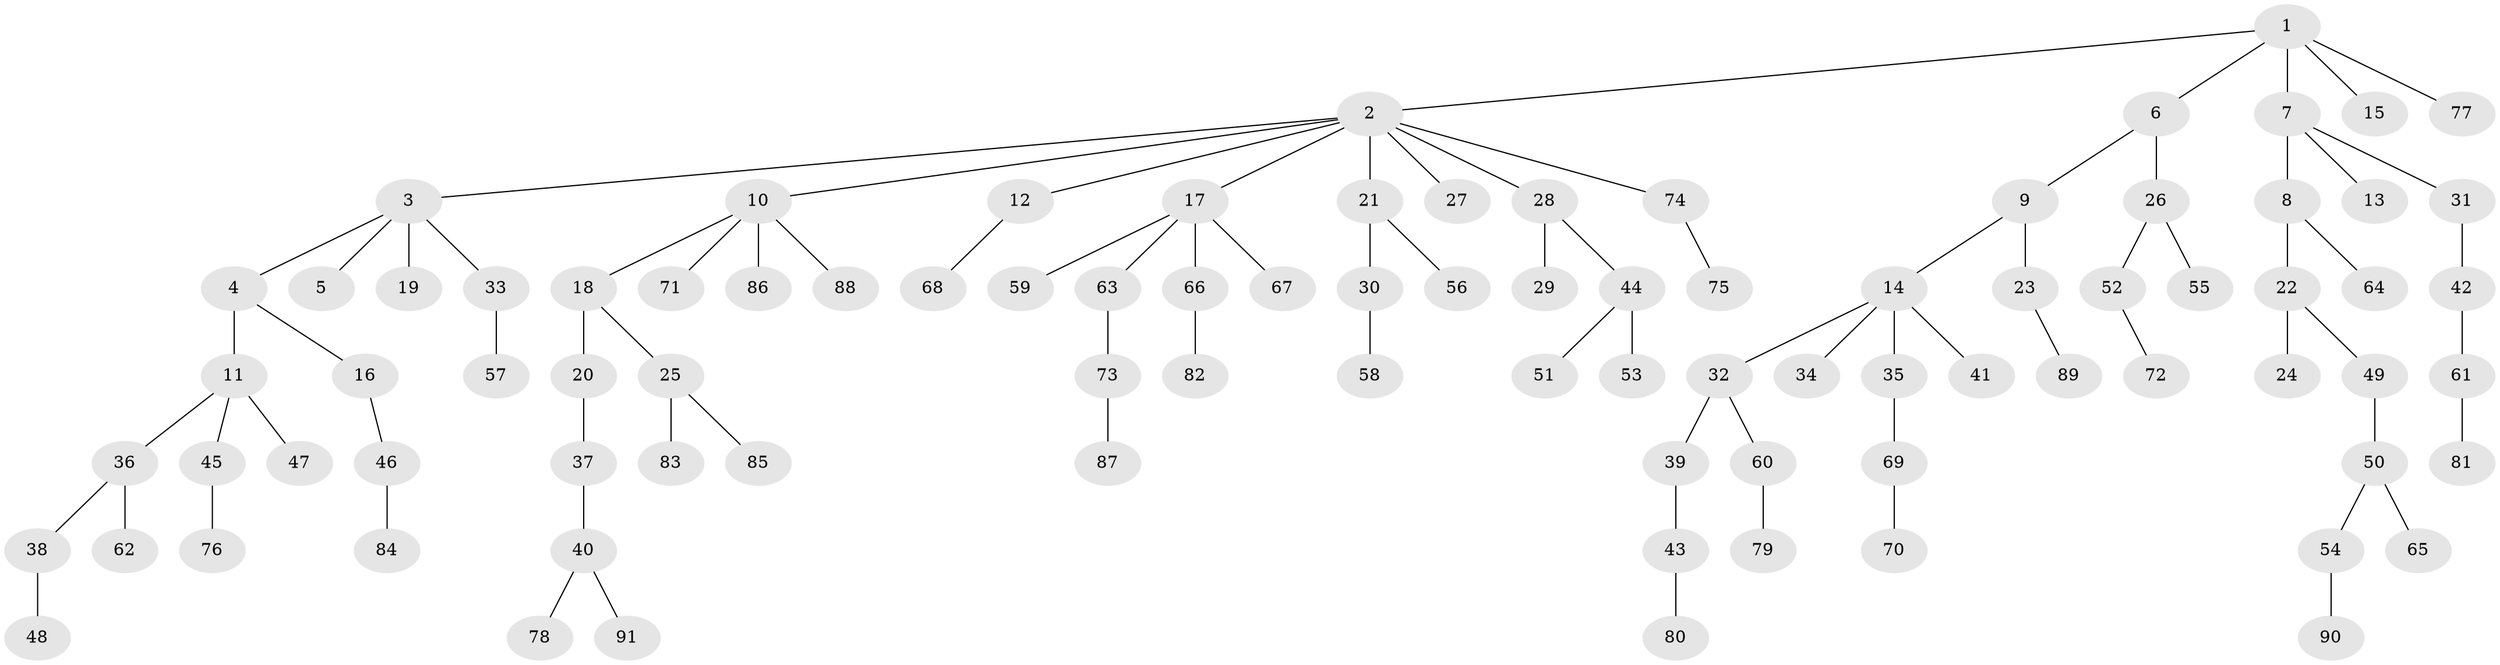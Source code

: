 // Generated by graph-tools (version 1.1) at 2025/15/03/09/25 04:15:38]
// undirected, 91 vertices, 90 edges
graph export_dot {
graph [start="1"]
  node [color=gray90,style=filled];
  1;
  2;
  3;
  4;
  5;
  6;
  7;
  8;
  9;
  10;
  11;
  12;
  13;
  14;
  15;
  16;
  17;
  18;
  19;
  20;
  21;
  22;
  23;
  24;
  25;
  26;
  27;
  28;
  29;
  30;
  31;
  32;
  33;
  34;
  35;
  36;
  37;
  38;
  39;
  40;
  41;
  42;
  43;
  44;
  45;
  46;
  47;
  48;
  49;
  50;
  51;
  52;
  53;
  54;
  55;
  56;
  57;
  58;
  59;
  60;
  61;
  62;
  63;
  64;
  65;
  66;
  67;
  68;
  69;
  70;
  71;
  72;
  73;
  74;
  75;
  76;
  77;
  78;
  79;
  80;
  81;
  82;
  83;
  84;
  85;
  86;
  87;
  88;
  89;
  90;
  91;
  1 -- 2;
  1 -- 6;
  1 -- 7;
  1 -- 15;
  1 -- 77;
  2 -- 3;
  2 -- 10;
  2 -- 12;
  2 -- 17;
  2 -- 21;
  2 -- 27;
  2 -- 28;
  2 -- 74;
  3 -- 4;
  3 -- 5;
  3 -- 19;
  3 -- 33;
  4 -- 11;
  4 -- 16;
  6 -- 9;
  6 -- 26;
  7 -- 8;
  7 -- 13;
  7 -- 31;
  8 -- 22;
  8 -- 64;
  9 -- 14;
  9 -- 23;
  10 -- 18;
  10 -- 71;
  10 -- 86;
  10 -- 88;
  11 -- 36;
  11 -- 45;
  11 -- 47;
  12 -- 68;
  14 -- 32;
  14 -- 34;
  14 -- 35;
  14 -- 41;
  16 -- 46;
  17 -- 59;
  17 -- 63;
  17 -- 66;
  17 -- 67;
  18 -- 20;
  18 -- 25;
  20 -- 37;
  21 -- 30;
  21 -- 56;
  22 -- 24;
  22 -- 49;
  23 -- 89;
  25 -- 83;
  25 -- 85;
  26 -- 52;
  26 -- 55;
  28 -- 29;
  28 -- 44;
  30 -- 58;
  31 -- 42;
  32 -- 39;
  32 -- 60;
  33 -- 57;
  35 -- 69;
  36 -- 38;
  36 -- 62;
  37 -- 40;
  38 -- 48;
  39 -- 43;
  40 -- 78;
  40 -- 91;
  42 -- 61;
  43 -- 80;
  44 -- 51;
  44 -- 53;
  45 -- 76;
  46 -- 84;
  49 -- 50;
  50 -- 54;
  50 -- 65;
  52 -- 72;
  54 -- 90;
  60 -- 79;
  61 -- 81;
  63 -- 73;
  66 -- 82;
  69 -- 70;
  73 -- 87;
  74 -- 75;
}
